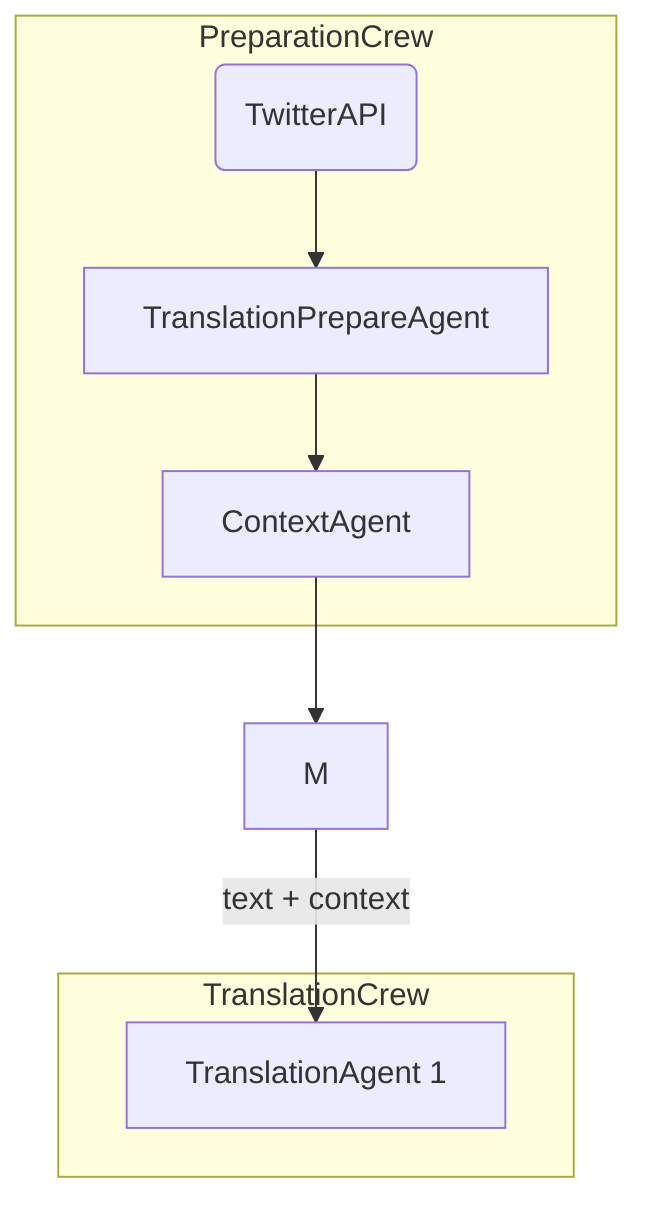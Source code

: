 flowchart TD
    subgraph PreparationCrew
        t(TwitterAPI)
        P[TranslationPrepareAgent]
        C[ContextAgent]
    end

    subgraph TranslationCrew
        T1[TranslationAgent 1]
    end

    t --> P
    P --> C
    C --> M
    M -->|text + context| T1